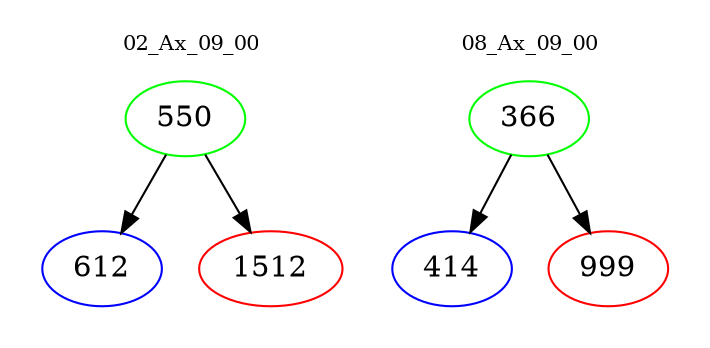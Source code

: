 digraph{
subgraph cluster_0 {
color = white
label = "02_Ax_09_00";
fontsize=10;
T0_550 [label="550", color="green"]
T0_550 -> T0_612 [color="black"]
T0_612 [label="612", color="blue"]
T0_550 -> T0_1512 [color="black"]
T0_1512 [label="1512", color="red"]
}
subgraph cluster_1 {
color = white
label = "08_Ax_09_00";
fontsize=10;
T1_366 [label="366", color="green"]
T1_366 -> T1_414 [color="black"]
T1_414 [label="414", color="blue"]
T1_366 -> T1_999 [color="black"]
T1_999 [label="999", color="red"]
}
}
